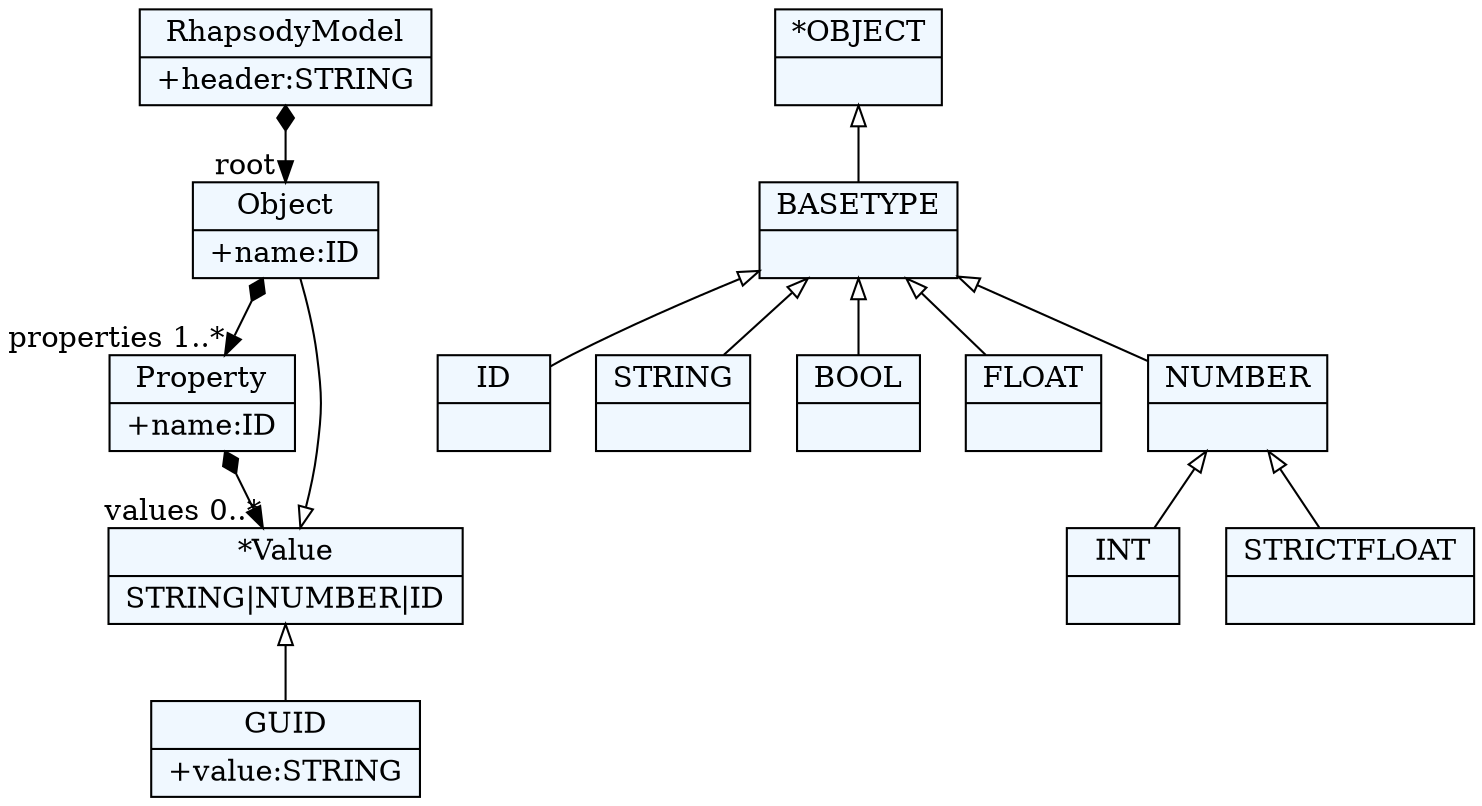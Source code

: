 
    digraph xtext {
    fontname = "Bitstream Vera Sans"
    fontsize = 8
    node[
        shape=record,
        style=filled,
        fillcolor=aliceblue
    ]
    nodesep = 0.3
    edge[dir=black,arrowtail=empty]


35770312 -> 35264760[arrowtail=diamond, dir=both, headlabel="root "]
35770312[ label="{RhapsodyModel|+header:STRING\l}"]

35264760 -> 35594680[arrowtail=diamond, dir=both, headlabel="properties 1..*"]
35264760[ label="{Object|+name:ID\l}"]

35594680 -> 34673544[arrowtail=diamond, dir=both, headlabel="values 0..*"]
35594680[ label="{Property|+name:ID\l}"]

34673544[ label="{*Value|STRING\|NUMBER\|ID}"]
34673544 -> 35250744 [dir=back]
34673544 -> 35264760 [dir=back]

35250744[ label="{GUID|+value:STRING\l}"]

35525032[ label="{ID|}"]

34804280[ label="{STRING|}"]

34413704[ label="{BOOL|}"]

34419592[ label="{INT|}"]

35257112[ label="{FLOAT|}"]

35045480[ label="{STRICTFLOAT|}"]

35258056[ label="{NUMBER|}"]
35258056 -> 35045480 [dir=back]
35258056 -> 34419592 [dir=back]

35524088[ label="{BASETYPE|}"]
35524088 -> 35258056 [dir=back]
35524088 -> 35257112 [dir=back]
35524088 -> 34413704 [dir=back]
35524088 -> 35525032 [dir=back]
35524088 -> 34804280 [dir=back]

35121736[ label="{*OBJECT|}"]
35121736 -> 35524088 [dir=back]


}
